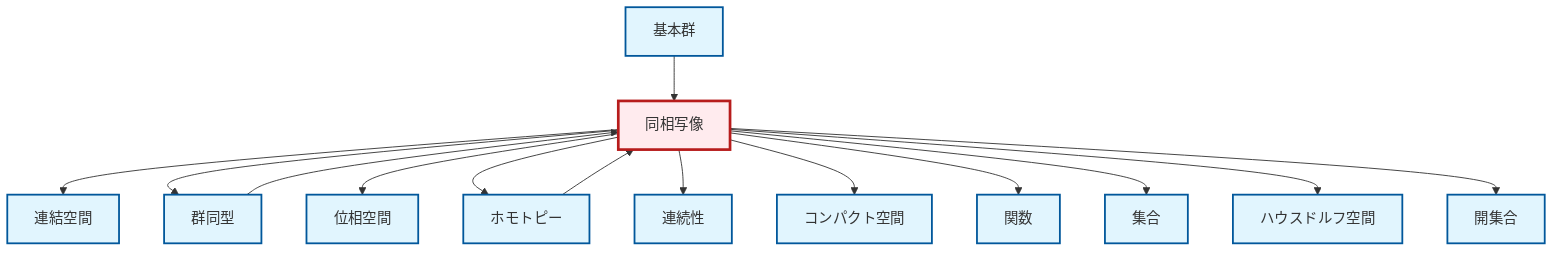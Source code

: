 graph TD
    classDef definition fill:#e1f5fe,stroke:#01579b,stroke-width:2px
    classDef theorem fill:#f3e5f5,stroke:#4a148c,stroke-width:2px
    classDef axiom fill:#fff3e0,stroke:#e65100,stroke-width:2px
    classDef example fill:#e8f5e9,stroke:#1b5e20,stroke-width:2px
    classDef current fill:#ffebee,stroke:#b71c1c,stroke-width:3px
    def-fundamental-group["基本群"]:::definition
    def-open-set["開集合"]:::definition
    def-compact["コンパクト空間"]:::definition
    def-homeomorphism["同相写像"]:::definition
    def-function["関数"]:::definition
    def-continuity["連続性"]:::definition
    def-homotopy["ホモトピー"]:::definition
    def-topological-space["位相空間"]:::definition
    def-set["集合"]:::definition
    def-hausdorff["ハウスドルフ空間"]:::definition
    def-isomorphism["群同型"]:::definition
    def-connected["連結空間"]:::definition
    def-homeomorphism --> def-connected
    def-homeomorphism --> def-isomorphism
    def-homeomorphism --> def-topological-space
    def-homeomorphism --> def-homotopy
    def-homeomorphism --> def-continuity
    def-fundamental-group --> def-homeomorphism
    def-homeomorphism --> def-compact
    def-homeomorphism --> def-function
    def-isomorphism --> def-homeomorphism
    def-homeomorphism --> def-set
    def-homeomorphism --> def-hausdorff
    def-homeomorphism --> def-open-set
    def-homotopy --> def-homeomorphism
    class def-homeomorphism current